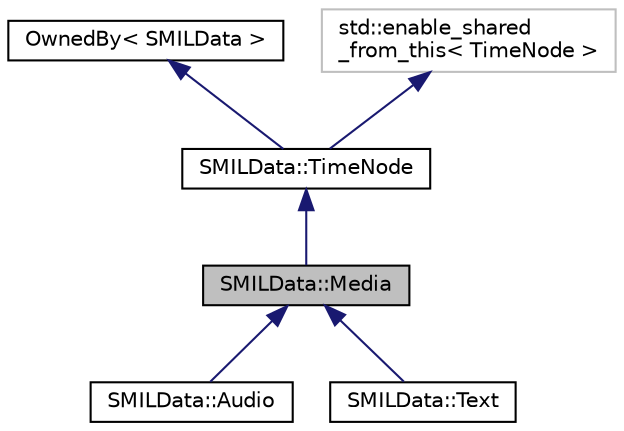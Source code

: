 digraph "SMILData::Media"
{
  edge [fontname="Helvetica",fontsize="10",labelfontname="Helvetica",labelfontsize="10"];
  node [fontname="Helvetica",fontsize="10",shape=record];
  Node1 [label="SMILData::Media",height=0.2,width=0.4,color="black", fillcolor="grey75", style="filled" fontcolor="black"];
  Node2 -> Node1 [dir="back",color="midnightblue",fontsize="10",style="solid",fontname="Helvetica"];
  Node2 [label="SMILData::TimeNode",height=0.2,width=0.4,color="black", fillcolor="white", style="filled",URL="$class_s_m_i_l_data_1_1_time_node.xhtml"];
  Node3 -> Node2 [dir="back",color="midnightblue",fontsize="10",style="solid",fontname="Helvetica"];
  Node3 [label="OwnedBy\< SMILData \>",height=0.2,width=0.4,color="black", fillcolor="white", style="filled",URL="$class_owned_by.xhtml"];
  Node4 -> Node2 [dir="back",color="midnightblue",fontsize="10",style="solid",fontname="Helvetica"];
  Node4 [label="std::enable_shared\l_from_this\< TimeNode \>",height=0.2,width=0.4,color="grey75", fillcolor="white", style="filled"];
  Node1 -> Node5 [dir="back",color="midnightblue",fontsize="10",style="solid",fontname="Helvetica"];
  Node5 [label="SMILData::Audio",height=0.2,width=0.4,color="black", fillcolor="white", style="filled",URL="$class_s_m_i_l_data_1_1_audio.xhtml"];
  Node1 -> Node6 [dir="back",color="midnightblue",fontsize="10",style="solid",fontname="Helvetica"];
  Node6 [label="SMILData::Text",height=0.2,width=0.4,color="black", fillcolor="white", style="filled",URL="$class_s_m_i_l_data_1_1_text.xhtml"];
}
